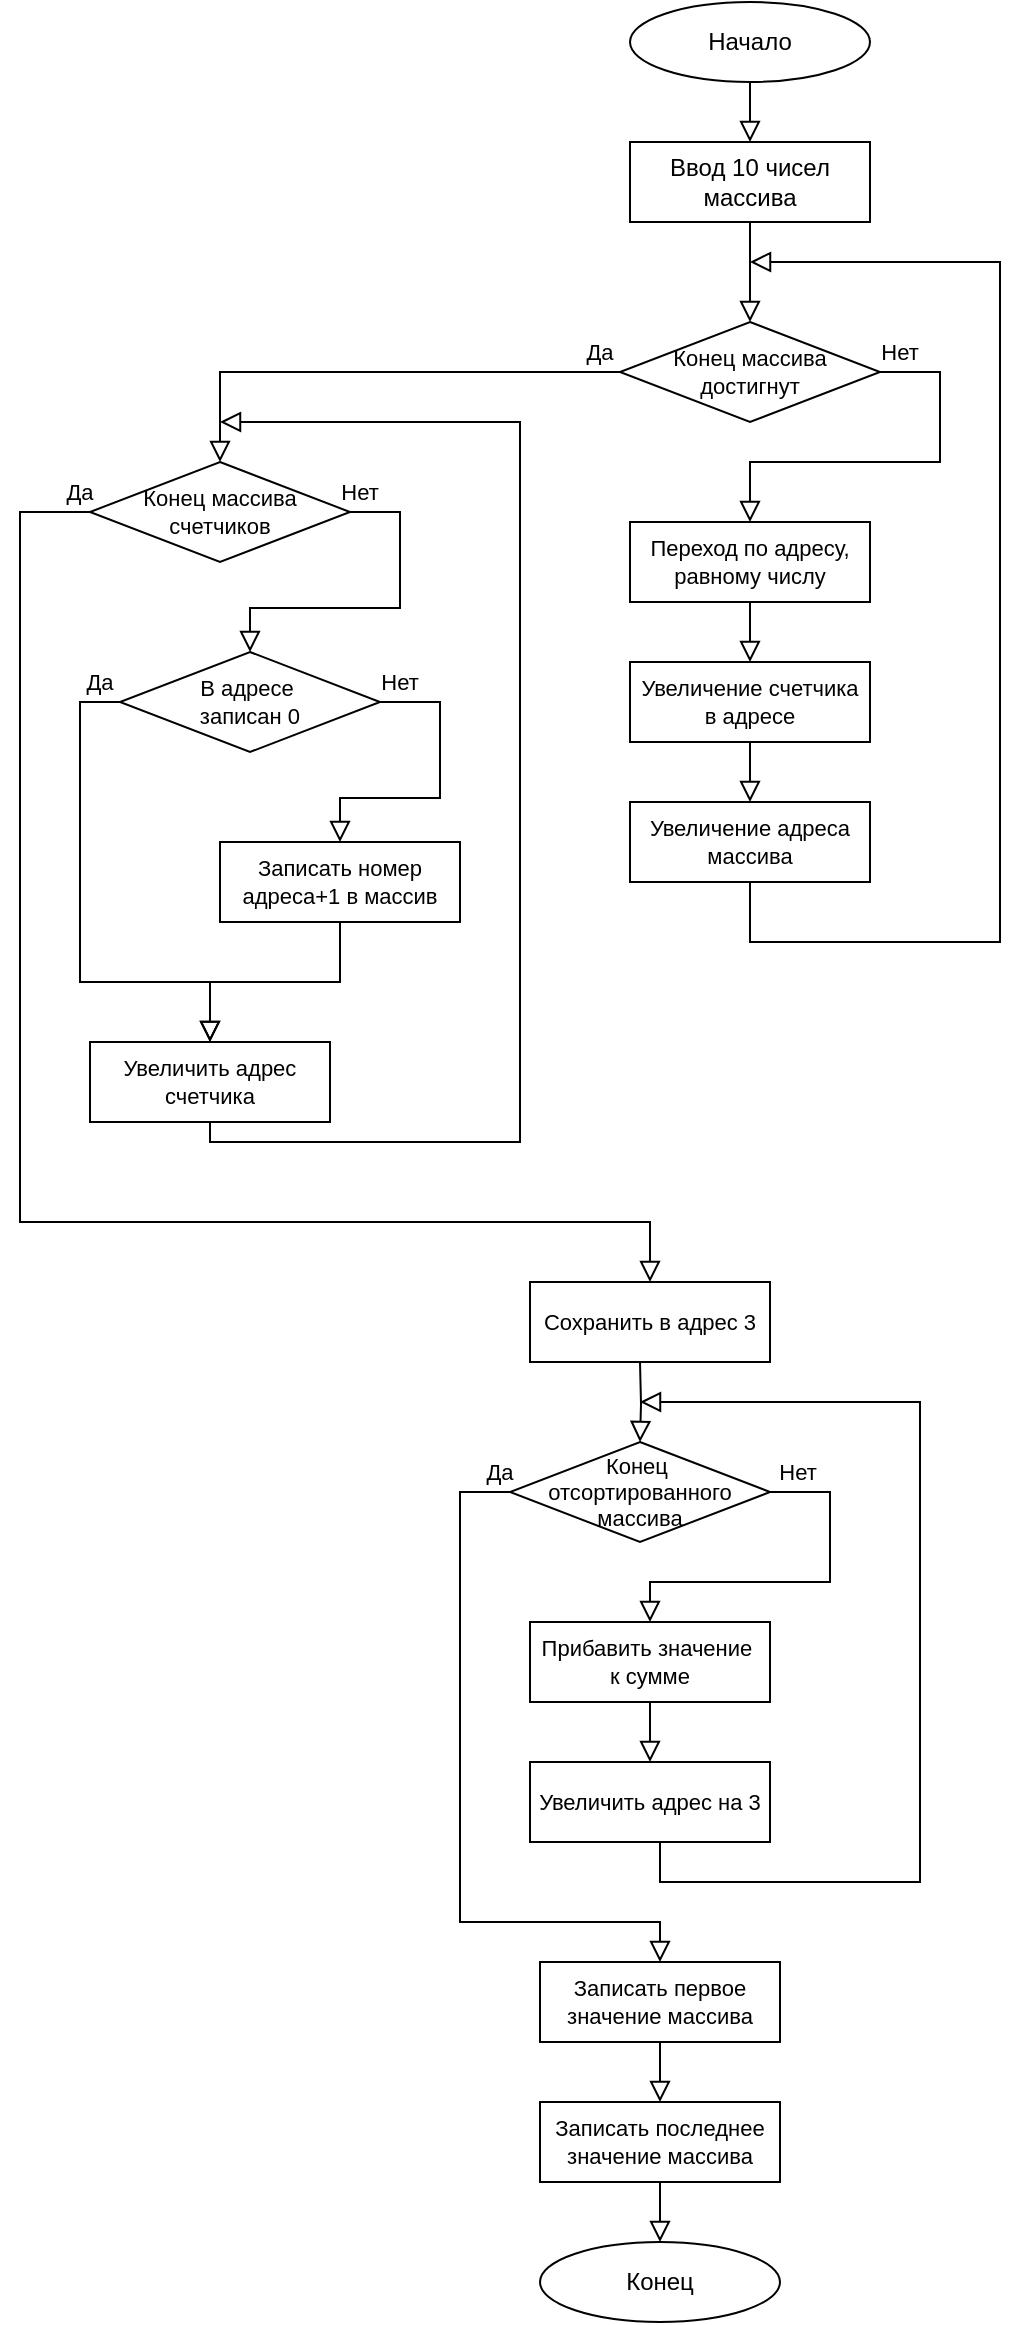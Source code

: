 <mxfile version="24.7.17">
  <diagram id="C5RBs43oDa-KdzZeNtuy" name="Page-1">
    <mxGraphModel dx="915" dy="683" grid="1" gridSize="10" guides="1" tooltips="1" connect="1" arrows="1" fold="1" page="1" pageScale="1" pageWidth="827" pageHeight="1169" math="0" shadow="0">
      <root>
        <mxCell id="WIyWlLk6GJQsqaUBKTNV-0" />
        <mxCell id="WIyWlLk6GJQsqaUBKTNV-1" parent="WIyWlLk6GJQsqaUBKTNV-0" />
        <mxCell id="39NcWaCzYY6bIJ9FoLBI-12" value="" style="edgeStyle=orthogonalEdgeStyle;shape=connector;rounded=0;orthogonalLoop=1;jettySize=auto;html=1;strokeColor=default;align=center;verticalAlign=middle;fontFamily=Helvetica;fontSize=11;fontColor=default;labelBackgroundColor=default;endArrow=block;endFill=0;endSize=8;" edge="1" parent="WIyWlLk6GJQsqaUBKTNV-1" source="39NcWaCzYY6bIJ9FoLBI-0" target="39NcWaCzYY6bIJ9FoLBI-6">
          <mxGeometry relative="1" as="geometry" />
        </mxCell>
        <mxCell id="39NcWaCzYY6bIJ9FoLBI-0" value="Начало" style="ellipse;whiteSpace=wrap;html=1;" vertex="1" parent="WIyWlLk6GJQsqaUBKTNV-1">
          <mxGeometry x="325" width="120" height="40" as="geometry" />
        </mxCell>
        <mxCell id="39NcWaCzYY6bIJ9FoLBI-13" value="" style="edgeStyle=orthogonalEdgeStyle;shape=connector;rounded=0;orthogonalLoop=1;jettySize=auto;html=1;strokeColor=default;align=center;verticalAlign=middle;fontFamily=Helvetica;fontSize=11;fontColor=default;labelBackgroundColor=default;endArrow=block;endFill=0;endSize=8;" edge="1" parent="WIyWlLk6GJQsqaUBKTNV-1" source="39NcWaCzYY6bIJ9FoLBI-6" target="39NcWaCzYY6bIJ9FoLBI-10">
          <mxGeometry relative="1" as="geometry" />
        </mxCell>
        <mxCell id="39NcWaCzYY6bIJ9FoLBI-6" value="&lt;font style=&quot;font-size: 12px;&quot;&gt;Ввод 10 чисел массива&lt;/font&gt;" style="rounded=0;whiteSpace=wrap;html=1;" vertex="1" parent="WIyWlLk6GJQsqaUBKTNV-1">
          <mxGeometry x="325" y="70" width="120" height="40" as="geometry" />
        </mxCell>
        <mxCell id="39NcWaCzYY6bIJ9FoLBI-22" value="" style="edgeStyle=orthogonalEdgeStyle;shape=connector;rounded=0;orthogonalLoop=1;jettySize=auto;html=1;strokeColor=default;align=center;verticalAlign=middle;fontFamily=Helvetica;fontSize=11;fontColor=default;labelBackgroundColor=default;endArrow=block;endFill=0;endSize=8;" edge="1" parent="WIyWlLk6GJQsqaUBKTNV-1" source="39NcWaCzYY6bIJ9FoLBI-10" target="39NcWaCzYY6bIJ9FoLBI-14">
          <mxGeometry relative="1" as="geometry">
            <Array as="points">
              <mxPoint x="480" y="185" />
              <mxPoint x="480" y="230" />
              <mxPoint x="385" y="230" />
            </Array>
          </mxGeometry>
        </mxCell>
        <mxCell id="39NcWaCzYY6bIJ9FoLBI-28" style="edgeStyle=orthogonalEdgeStyle;shape=connector;rounded=0;orthogonalLoop=1;jettySize=auto;html=1;entryX=0.5;entryY=0;entryDx=0;entryDy=0;strokeColor=default;align=center;verticalAlign=middle;fontFamily=Helvetica;fontSize=11;fontColor=default;labelBackgroundColor=default;endArrow=block;endFill=0;endSize=8;" edge="1" parent="WIyWlLk6GJQsqaUBKTNV-1" source="39NcWaCzYY6bIJ9FoLBI-10" target="39NcWaCzYY6bIJ9FoLBI-27">
          <mxGeometry relative="1" as="geometry" />
        </mxCell>
        <mxCell id="39NcWaCzYY6bIJ9FoLBI-10" value="Конец массива&lt;div&gt;достигнут&lt;/div&gt;" style="rhombus;whiteSpace=wrap;html=1;fontFamily=Helvetica;fontSize=11;fontColor=default;labelBackgroundColor=none;fillColor=none;" vertex="1" parent="WIyWlLk6GJQsqaUBKTNV-1">
          <mxGeometry x="320" y="160" width="130" height="50" as="geometry" />
        </mxCell>
        <mxCell id="39NcWaCzYY6bIJ9FoLBI-20" value="" style="edgeStyle=orthogonalEdgeStyle;shape=connector;rounded=0;orthogonalLoop=1;jettySize=auto;html=1;strokeColor=default;align=center;verticalAlign=middle;fontFamily=Helvetica;fontSize=11;fontColor=default;labelBackgroundColor=default;endArrow=block;endFill=0;endSize=8;" edge="1" parent="WIyWlLk6GJQsqaUBKTNV-1" source="39NcWaCzYY6bIJ9FoLBI-14" target="39NcWaCzYY6bIJ9FoLBI-19">
          <mxGeometry relative="1" as="geometry" />
        </mxCell>
        <mxCell id="39NcWaCzYY6bIJ9FoLBI-14" value="Переход по адресу, равному числу" style="rounded=0;whiteSpace=wrap;html=1;fontFamily=Helvetica;fontSize=11;fontColor=default;labelBackgroundColor=default;" vertex="1" parent="WIyWlLk6GJQsqaUBKTNV-1">
          <mxGeometry x="325" y="260" width="120" height="40" as="geometry" />
        </mxCell>
        <mxCell id="39NcWaCzYY6bIJ9FoLBI-17" value="Нет" style="text;html=1;align=center;verticalAlign=middle;whiteSpace=wrap;rounded=0;fontFamily=Helvetica;fontSize=11;fontColor=default;labelBackgroundColor=none;" vertex="1" parent="WIyWlLk6GJQsqaUBKTNV-1">
          <mxGeometry x="430" y="160" width="60" height="30" as="geometry" />
        </mxCell>
        <mxCell id="39NcWaCzYY6bIJ9FoLBI-24" value="" style="edgeStyle=orthogonalEdgeStyle;shape=connector;rounded=0;orthogonalLoop=1;jettySize=auto;html=1;strokeColor=default;align=center;verticalAlign=middle;fontFamily=Helvetica;fontSize=11;fontColor=default;labelBackgroundColor=default;endArrow=block;endFill=0;endSize=8;" edge="1" parent="WIyWlLk6GJQsqaUBKTNV-1" source="39NcWaCzYY6bIJ9FoLBI-19" target="39NcWaCzYY6bIJ9FoLBI-23">
          <mxGeometry relative="1" as="geometry" />
        </mxCell>
        <mxCell id="39NcWaCzYY6bIJ9FoLBI-19" value="Увеличение счетчика&lt;div&gt;в адресе&lt;/div&gt;" style="rounded=0;whiteSpace=wrap;html=1;fontFamily=Helvetica;fontSize=11;fontColor=default;labelBackgroundColor=default;" vertex="1" parent="WIyWlLk6GJQsqaUBKTNV-1">
          <mxGeometry x="325" y="330" width="120" height="40" as="geometry" />
        </mxCell>
        <mxCell id="39NcWaCzYY6bIJ9FoLBI-26" style="edgeStyle=orthogonalEdgeStyle;shape=connector;rounded=0;orthogonalLoop=1;jettySize=auto;html=1;strokeColor=default;align=center;verticalAlign=middle;fontFamily=Helvetica;fontSize=11;fontColor=default;labelBackgroundColor=default;endArrow=block;endFill=0;endSize=8;exitX=0.5;exitY=1;exitDx=0;exitDy=0;" edge="1" parent="WIyWlLk6GJQsqaUBKTNV-1" source="39NcWaCzYY6bIJ9FoLBI-23">
          <mxGeometry relative="1" as="geometry">
            <mxPoint x="385" y="130" as="targetPoint" />
            <Array as="points">
              <mxPoint x="385" y="470" />
              <mxPoint x="510" y="470" />
              <mxPoint x="510" y="130" />
            </Array>
          </mxGeometry>
        </mxCell>
        <mxCell id="39NcWaCzYY6bIJ9FoLBI-23" value="Увеличение адреса массива" style="rounded=0;whiteSpace=wrap;html=1;fontFamily=Helvetica;fontSize=11;fontColor=default;labelBackgroundColor=default;" vertex="1" parent="WIyWlLk6GJQsqaUBKTNV-1">
          <mxGeometry x="325" y="400" width="120" height="40" as="geometry" />
        </mxCell>
        <mxCell id="39NcWaCzYY6bIJ9FoLBI-34" style="edgeStyle=orthogonalEdgeStyle;shape=connector;rounded=0;orthogonalLoop=1;jettySize=auto;html=1;entryX=0.5;entryY=0;entryDx=0;entryDy=0;strokeColor=default;align=center;verticalAlign=middle;fontFamily=Helvetica;fontSize=11;fontColor=default;labelBackgroundColor=default;endArrow=block;endFill=0;endSize=8;" edge="1" parent="WIyWlLk6GJQsqaUBKTNV-1" source="39NcWaCzYY6bIJ9FoLBI-27" target="39NcWaCzYY6bIJ9FoLBI-33">
          <mxGeometry relative="1" as="geometry">
            <Array as="points">
              <mxPoint x="210" y="255" />
              <mxPoint x="210" y="303" />
              <mxPoint x="135" y="303" />
            </Array>
          </mxGeometry>
        </mxCell>
        <mxCell id="39NcWaCzYY6bIJ9FoLBI-27" value="Конец массива&lt;div&gt;счетчиков&lt;/div&gt;" style="rhombus;whiteSpace=wrap;html=1;fontFamily=Helvetica;fontSize=11;fontColor=default;labelBackgroundColor=none;" vertex="1" parent="WIyWlLk6GJQsqaUBKTNV-1">
          <mxGeometry x="55" y="230" width="130" height="50" as="geometry" />
        </mxCell>
        <mxCell id="39NcWaCzYY6bIJ9FoLBI-31" value="Да" style="text;html=1;align=center;verticalAlign=middle;whiteSpace=wrap;rounded=0;fontFamily=Helvetica;fontSize=11;fontColor=default;labelBackgroundColor=none;" vertex="1" parent="WIyWlLk6GJQsqaUBKTNV-1">
          <mxGeometry x="280" y="160" width="60" height="30" as="geometry" />
        </mxCell>
        <mxCell id="39NcWaCzYY6bIJ9FoLBI-36" style="edgeStyle=orthogonalEdgeStyle;shape=connector;rounded=0;orthogonalLoop=1;jettySize=auto;html=1;entryX=0.5;entryY=0;entryDx=0;entryDy=0;strokeColor=default;align=center;verticalAlign=middle;fontFamily=Helvetica;fontSize=11;fontColor=default;labelBackgroundColor=default;endArrow=block;endFill=0;endSize=8;exitX=1;exitY=0.5;exitDx=0;exitDy=0;" edge="1" parent="WIyWlLk6GJQsqaUBKTNV-1" source="39NcWaCzYY6bIJ9FoLBI-33" target="39NcWaCzYY6bIJ9FoLBI-35">
          <mxGeometry relative="1" as="geometry">
            <Array as="points">
              <mxPoint x="230" y="350" />
              <mxPoint x="230" y="398" />
              <mxPoint x="180" y="398" />
            </Array>
          </mxGeometry>
        </mxCell>
        <mxCell id="39NcWaCzYY6bIJ9FoLBI-43" style="edgeStyle=orthogonalEdgeStyle;shape=connector;rounded=0;orthogonalLoop=1;jettySize=auto;html=1;entryX=0.5;entryY=0;entryDx=0;entryDy=0;strokeColor=default;align=center;verticalAlign=middle;fontFamily=Helvetica;fontSize=11;fontColor=default;labelBackgroundColor=default;endArrow=block;endFill=0;endSize=8;exitX=0;exitY=0.5;exitDx=0;exitDy=0;" edge="1" parent="WIyWlLk6GJQsqaUBKTNV-1" source="39NcWaCzYY6bIJ9FoLBI-33" target="39NcWaCzYY6bIJ9FoLBI-38">
          <mxGeometry relative="1" as="geometry">
            <Array as="points">
              <mxPoint x="50" y="350" />
              <mxPoint x="50" y="490" />
              <mxPoint x="115" y="490" />
            </Array>
          </mxGeometry>
        </mxCell>
        <mxCell id="39NcWaCzYY6bIJ9FoLBI-33" value="В адресе&amp;nbsp;&lt;div&gt;записан 0&lt;/div&gt;" style="rhombus;whiteSpace=wrap;html=1;fontFamily=Helvetica;fontSize=11;fontColor=default;labelBackgroundColor=none;" vertex="1" parent="WIyWlLk6GJQsqaUBKTNV-1">
          <mxGeometry x="70" y="325" width="130" height="50" as="geometry" />
        </mxCell>
        <mxCell id="39NcWaCzYY6bIJ9FoLBI-42" style="edgeStyle=orthogonalEdgeStyle;shape=connector;rounded=0;orthogonalLoop=1;jettySize=auto;html=1;entryX=0.5;entryY=0;entryDx=0;entryDy=0;strokeColor=default;align=center;verticalAlign=middle;fontFamily=Helvetica;fontSize=11;fontColor=default;labelBackgroundColor=default;endArrow=block;endFill=0;endSize=8;" edge="1" parent="WIyWlLk6GJQsqaUBKTNV-1" source="39NcWaCzYY6bIJ9FoLBI-35" target="39NcWaCzYY6bIJ9FoLBI-38">
          <mxGeometry relative="1" as="geometry" />
        </mxCell>
        <mxCell id="39NcWaCzYY6bIJ9FoLBI-35" value="Записать номер адреса+1 в массив" style="rounded=0;whiteSpace=wrap;html=1;fontFamily=Helvetica;fontSize=11;fontColor=default;labelBackgroundColor=default;" vertex="1" parent="WIyWlLk6GJQsqaUBKTNV-1">
          <mxGeometry x="120" y="420" width="120" height="40" as="geometry" />
        </mxCell>
        <mxCell id="39NcWaCzYY6bIJ9FoLBI-37" value="Нет" style="text;html=1;align=center;verticalAlign=middle;whiteSpace=wrap;rounded=0;fontFamily=Helvetica;fontSize=11;fontColor=default;labelBackgroundColor=none;" vertex="1" parent="WIyWlLk6GJQsqaUBKTNV-1">
          <mxGeometry x="180" y="325" width="60" height="30" as="geometry" />
        </mxCell>
        <mxCell id="39NcWaCzYY6bIJ9FoLBI-41" style="edgeStyle=orthogonalEdgeStyle;shape=connector;rounded=0;orthogonalLoop=1;jettySize=auto;html=1;strokeColor=default;align=center;verticalAlign=middle;fontFamily=Helvetica;fontSize=11;fontColor=default;labelBackgroundColor=default;endArrow=block;endFill=0;endSize=8;exitX=0.5;exitY=1;exitDx=0;exitDy=0;" edge="1" parent="WIyWlLk6GJQsqaUBKTNV-1" source="39NcWaCzYY6bIJ9FoLBI-38">
          <mxGeometry relative="1" as="geometry">
            <mxPoint x="120" y="210" as="targetPoint" />
            <Array as="points">
              <mxPoint x="115" y="570" />
              <mxPoint x="270" y="570" />
              <mxPoint x="270" y="210" />
            </Array>
          </mxGeometry>
        </mxCell>
        <mxCell id="39NcWaCzYY6bIJ9FoLBI-38" value="Увеличить адрес счетчика" style="rounded=0;whiteSpace=wrap;html=1;fontFamily=Helvetica;fontSize=11;fontColor=default;labelBackgroundColor=default;" vertex="1" parent="WIyWlLk6GJQsqaUBKTNV-1">
          <mxGeometry x="55" y="520" width="120" height="40" as="geometry" />
        </mxCell>
        <mxCell id="39NcWaCzYY6bIJ9FoLBI-44" value="Нет" style="text;html=1;align=center;verticalAlign=middle;whiteSpace=wrap;rounded=0;fontFamily=Helvetica;fontSize=11;fontColor=default;labelBackgroundColor=none;" vertex="1" parent="WIyWlLk6GJQsqaUBKTNV-1">
          <mxGeometry x="160" y="230" width="60" height="30" as="geometry" />
        </mxCell>
        <mxCell id="39NcWaCzYY6bIJ9FoLBI-45" value="Да" style="text;html=1;align=center;verticalAlign=middle;whiteSpace=wrap;rounded=0;fontFamily=Helvetica;fontSize=11;fontColor=default;labelBackgroundColor=none;" vertex="1" parent="WIyWlLk6GJQsqaUBKTNV-1">
          <mxGeometry x="30" y="325" width="60" height="30" as="geometry" />
        </mxCell>
        <mxCell id="39NcWaCzYY6bIJ9FoLBI-46" value="Да" style="text;html=1;align=center;verticalAlign=middle;whiteSpace=wrap;rounded=0;fontFamily=Helvetica;fontSize=11;fontColor=default;labelBackgroundColor=none;" vertex="1" parent="WIyWlLk6GJQsqaUBKTNV-1">
          <mxGeometry x="20" y="230" width="60" height="30" as="geometry" />
        </mxCell>
        <mxCell id="39NcWaCzYY6bIJ9FoLBI-53" style="edgeStyle=orthogonalEdgeStyle;shape=connector;rounded=0;orthogonalLoop=1;jettySize=auto;html=1;entryX=0.5;entryY=0;entryDx=0;entryDy=0;strokeColor=default;align=center;verticalAlign=middle;fontFamily=Helvetica;fontSize=11;fontColor=default;labelBackgroundColor=default;endArrow=block;endFill=0;endSize=8;exitX=1;exitY=0.5;exitDx=0;exitDy=0;" edge="1" parent="WIyWlLk6GJQsqaUBKTNV-1" source="39NcWaCzYY6bIJ9FoLBI-47" target="39NcWaCzYY6bIJ9FoLBI-51">
          <mxGeometry relative="1" as="geometry">
            <Array as="points">
              <mxPoint x="425" y="745" />
              <mxPoint x="425" y="790" />
              <mxPoint x="335" y="790" />
            </Array>
          </mxGeometry>
        </mxCell>
        <mxCell id="39NcWaCzYY6bIJ9FoLBI-64" style="edgeStyle=orthogonalEdgeStyle;shape=connector;rounded=0;orthogonalLoop=1;jettySize=auto;html=1;entryX=0.5;entryY=0;entryDx=0;entryDy=0;strokeColor=default;align=center;verticalAlign=middle;fontFamily=Helvetica;fontSize=11;fontColor=default;labelBackgroundColor=default;endArrow=block;endFill=0;endSize=8;exitX=0;exitY=0.5;exitDx=0;exitDy=0;" edge="1" parent="WIyWlLk6GJQsqaUBKTNV-1" source="39NcWaCzYY6bIJ9FoLBI-47" target="39NcWaCzYY6bIJ9FoLBI-61">
          <mxGeometry relative="1" as="geometry">
            <Array as="points">
              <mxPoint x="240" y="745" />
              <mxPoint x="240" y="960" />
              <mxPoint x="340" y="960" />
            </Array>
          </mxGeometry>
        </mxCell>
        <mxCell id="39NcWaCzYY6bIJ9FoLBI-47" value="Конец&amp;nbsp;&lt;div&gt;отсортированного&lt;div&gt;массива&lt;/div&gt;&lt;/div&gt;" style="rhombus;whiteSpace=wrap;html=1;fontFamily=Helvetica;fontSize=11;fontColor=default;labelBackgroundColor=none;" vertex="1" parent="WIyWlLk6GJQsqaUBKTNV-1">
          <mxGeometry x="265" y="720" width="130" height="50" as="geometry" />
        </mxCell>
        <mxCell id="39NcWaCzYY6bIJ9FoLBI-54" value="" style="edgeStyle=orthogonalEdgeStyle;shape=connector;rounded=0;orthogonalLoop=1;jettySize=auto;html=1;strokeColor=default;align=center;verticalAlign=middle;fontFamily=Helvetica;fontSize=11;fontColor=default;labelBackgroundColor=default;endArrow=block;endFill=0;endSize=8;" edge="1" parent="WIyWlLk6GJQsqaUBKTNV-1" source="39NcWaCzYY6bIJ9FoLBI-51" target="39NcWaCzYY6bIJ9FoLBI-52">
          <mxGeometry relative="1" as="geometry" />
        </mxCell>
        <mxCell id="39NcWaCzYY6bIJ9FoLBI-51" value="&lt;div&gt;Прибавить значение&amp;nbsp;&lt;div&gt;к сумме&lt;/div&gt;&lt;/div&gt;" style="rounded=0;whiteSpace=wrap;html=1;fontFamily=Helvetica;fontSize=11;fontColor=default;labelBackgroundColor=default;" vertex="1" parent="WIyWlLk6GJQsqaUBKTNV-1">
          <mxGeometry x="275" y="810" width="120" height="40" as="geometry" />
        </mxCell>
        <mxCell id="39NcWaCzYY6bIJ9FoLBI-60" style="edgeStyle=orthogonalEdgeStyle;shape=connector;rounded=0;orthogonalLoop=1;jettySize=auto;html=1;strokeColor=default;align=center;verticalAlign=middle;fontFamily=Helvetica;fontSize=11;fontColor=default;labelBackgroundColor=default;endArrow=block;endFill=0;endSize=8;exitX=0.5;exitY=1;exitDx=0;exitDy=0;" edge="1" parent="WIyWlLk6GJQsqaUBKTNV-1" source="39NcWaCzYY6bIJ9FoLBI-52">
          <mxGeometry relative="1" as="geometry">
            <mxPoint x="330" y="700" as="targetPoint" />
            <Array as="points">
              <mxPoint x="340" y="940" />
              <mxPoint x="470" y="940" />
              <mxPoint x="470" y="700" />
            </Array>
          </mxGeometry>
        </mxCell>
        <mxCell id="39NcWaCzYY6bIJ9FoLBI-52" value="Увеличить адрес на 3" style="rounded=0;whiteSpace=wrap;html=1;fontFamily=Helvetica;fontSize=11;fontColor=default;labelBackgroundColor=default;" vertex="1" parent="WIyWlLk6GJQsqaUBKTNV-1">
          <mxGeometry x="275" y="880" width="120" height="40" as="geometry" />
        </mxCell>
        <mxCell id="39NcWaCzYY6bIJ9FoLBI-56" value="" style="edgeStyle=orthogonalEdgeStyle;shape=connector;rounded=0;orthogonalLoop=1;jettySize=auto;html=1;entryX=0.5;entryY=0;entryDx=0;entryDy=0;strokeColor=default;align=center;verticalAlign=middle;fontFamily=Helvetica;fontSize=11;fontColor=default;labelBackgroundColor=default;endArrow=block;endFill=0;endSize=8;exitX=0;exitY=0.5;exitDx=0;exitDy=0;" edge="1" parent="WIyWlLk6GJQsqaUBKTNV-1" source="39NcWaCzYY6bIJ9FoLBI-27" target="39NcWaCzYY6bIJ9FoLBI-55">
          <mxGeometry relative="1" as="geometry">
            <mxPoint x="55" y="255" as="sourcePoint" />
            <mxPoint x="335" y="750" as="targetPoint" />
            <Array as="points">
              <mxPoint x="20" y="255" />
              <mxPoint x="20" y="610" />
              <mxPoint x="335" y="610" />
            </Array>
          </mxGeometry>
        </mxCell>
        <mxCell id="39NcWaCzYY6bIJ9FoLBI-57" value="" style="edgeStyle=orthogonalEdgeStyle;shape=connector;rounded=0;orthogonalLoop=1;jettySize=auto;html=1;strokeColor=default;align=center;verticalAlign=middle;fontFamily=Helvetica;fontSize=11;fontColor=default;labelBackgroundColor=default;endArrow=block;endFill=0;endSize=8;" edge="1" parent="WIyWlLk6GJQsqaUBKTNV-1" target="39NcWaCzYY6bIJ9FoLBI-47">
          <mxGeometry relative="1" as="geometry">
            <mxPoint x="330" y="680" as="sourcePoint" />
          </mxGeometry>
        </mxCell>
        <mxCell id="39NcWaCzYY6bIJ9FoLBI-55" value="Сохранить в адрес 3" style="rounded=0;whiteSpace=wrap;html=1;fontFamily=Helvetica;fontSize=11;fontColor=default;labelBackgroundColor=default;" vertex="1" parent="WIyWlLk6GJQsqaUBKTNV-1">
          <mxGeometry x="275" y="640" width="120" height="40" as="geometry" />
        </mxCell>
        <mxCell id="39NcWaCzYY6bIJ9FoLBI-58" value="Нет" style="text;html=1;align=center;verticalAlign=middle;whiteSpace=wrap;rounded=0;fontFamily=Helvetica;fontSize=11;fontColor=default;labelBackgroundColor=none;" vertex="1" parent="WIyWlLk6GJQsqaUBKTNV-1">
          <mxGeometry x="379" y="720" width="60" height="30" as="geometry" />
        </mxCell>
        <mxCell id="39NcWaCzYY6bIJ9FoLBI-59" value="Да" style="text;html=1;align=center;verticalAlign=middle;whiteSpace=wrap;rounded=0;fontFamily=Helvetica;fontSize=11;fontColor=default;labelBackgroundColor=none;" vertex="1" parent="WIyWlLk6GJQsqaUBKTNV-1">
          <mxGeometry x="230" y="720" width="60" height="30" as="geometry" />
        </mxCell>
        <mxCell id="39NcWaCzYY6bIJ9FoLBI-63" value="" style="edgeStyle=orthogonalEdgeStyle;shape=connector;rounded=0;orthogonalLoop=1;jettySize=auto;html=1;strokeColor=default;align=center;verticalAlign=middle;fontFamily=Helvetica;fontSize=11;fontColor=default;labelBackgroundColor=default;endArrow=block;endFill=0;endSize=8;" edge="1" parent="WIyWlLk6GJQsqaUBKTNV-1" source="39NcWaCzYY6bIJ9FoLBI-61" target="39NcWaCzYY6bIJ9FoLBI-62">
          <mxGeometry relative="1" as="geometry" />
        </mxCell>
        <mxCell id="39NcWaCzYY6bIJ9FoLBI-61" value="Записать первое значение&amp;nbsp;&lt;span style=&quot;color: rgba(0, 0, 0, 0); font-family: monospace; font-size: 0px; text-align: start; text-wrap: nowrap; background-color: rgb(251, 251, 251);&quot;&gt;%3CmxGraphModel%3E%3Croot%3E%3CmxCell%20id%3D%220%22%2F%3E%3CmxCell%20id%3D%221%22%20parent%3D%220%22%2F%3E%3CmxCell%20id%3D%222%22%20value%3D%22%D0%A3%D0%B2%D0%B5%D0%BB%D0%B8%D1%87%D0%B8%D1%82%D1%8C%20%D0%B0%D0%B4%D1%80%D0%B5%D1%81%20%D0%BD%D0%B0%203%22%20style%3D%22rounded%3D0%3BwhiteSpace%3Dwrap%3Bhtml%3D1%3BfontFamily%3DHelvetica%3BfontSize%3D11%3BfontColor%3Ddefault%3BlabelBackgroundColor%3Ddefault%3B%22%20vertex%3D%221%22%20parent%3D%221%22%3E%3CmxGeometry%20x%3D%22275%22%20y%3D%22880%22%20width%3D%22120%22%20height%3D%2240%22%20as%3D%22geometry%22%2F%3E%3C%2FmxCell%3E%3C%2Froot%3E%3C%2FmxGraphModel%3E&lt;/span&gt;массива" style="rounded=0;whiteSpace=wrap;html=1;fontFamily=Helvetica;fontSize=11;fontColor=default;labelBackgroundColor=default;" vertex="1" parent="WIyWlLk6GJQsqaUBKTNV-1">
          <mxGeometry x="280" y="980" width="120" height="40" as="geometry" />
        </mxCell>
        <mxCell id="39NcWaCzYY6bIJ9FoLBI-66" value="" style="edgeStyle=orthogonalEdgeStyle;shape=connector;rounded=0;orthogonalLoop=1;jettySize=auto;html=1;strokeColor=default;align=center;verticalAlign=middle;fontFamily=Helvetica;fontSize=11;fontColor=default;labelBackgroundColor=default;endArrow=block;endFill=0;endSize=8;" edge="1" parent="WIyWlLk6GJQsqaUBKTNV-1" source="39NcWaCzYY6bIJ9FoLBI-62" target="39NcWaCzYY6bIJ9FoLBI-65">
          <mxGeometry relative="1" as="geometry" />
        </mxCell>
        <mxCell id="39NcWaCzYY6bIJ9FoLBI-62" value="Записать последнее значение&amp;nbsp;&lt;span style=&quot;color: rgba(0, 0, 0, 0); font-family: monospace; font-size: 0px; text-align: start; text-wrap: nowrap; background-color: rgb(251, 251, 251);&quot;&gt;%3CmxGraphModel%3E%3Croot%3E%3CmxCell%20id%3D%220%22%2F%3E%3CmxCell%20id%3D%221%22%20parent%3D%220%22%2F%3E%3CmxCell%20id%3D%222%22%20value%3D%22%D0%A3%D0%B2%D0%B5%D0%BB%D0%B8%D1%87%D0%B8%D1%82%D1%8C%20%D0%B0%D0%B4%D1%80%D0%B5%D1%81%20%D0%BD%D0%B0%203%22%20style%3D%22rounded%3D0%3BwhiteSpace%3Dwrap%3Bhtml%3D1%3BfontFamily%3DHelvetica%3BfontSize%3D11%3BfontColor%3Ddefault%3BlabelBackgroundColor%3Ddefault%3B%22%20vertex%3D%221%22%20parent%3D%221%22%3E%3CmxGeometry%20x%3D%22275%22%20y%3D%22880%22%20width%3D%22120%22%20height%3D%2240%22%20as%3D%22geometry%22%2F%3E%3C%2FmxCell%3E%3C%2Froot%3E%3C%2FmxGraphModel%3E&lt;/span&gt;массива" style="rounded=0;whiteSpace=wrap;html=1;fontFamily=Helvetica;fontSize=11;fontColor=default;labelBackgroundColor=default;" vertex="1" parent="WIyWlLk6GJQsqaUBKTNV-1">
          <mxGeometry x="280" y="1050" width="120" height="40" as="geometry" />
        </mxCell>
        <mxCell id="39NcWaCzYY6bIJ9FoLBI-65" value="Конец" style="ellipse;whiteSpace=wrap;html=1;" vertex="1" parent="WIyWlLk6GJQsqaUBKTNV-1">
          <mxGeometry x="280" y="1120" width="120" height="40" as="geometry" />
        </mxCell>
      </root>
    </mxGraphModel>
  </diagram>
</mxfile>
